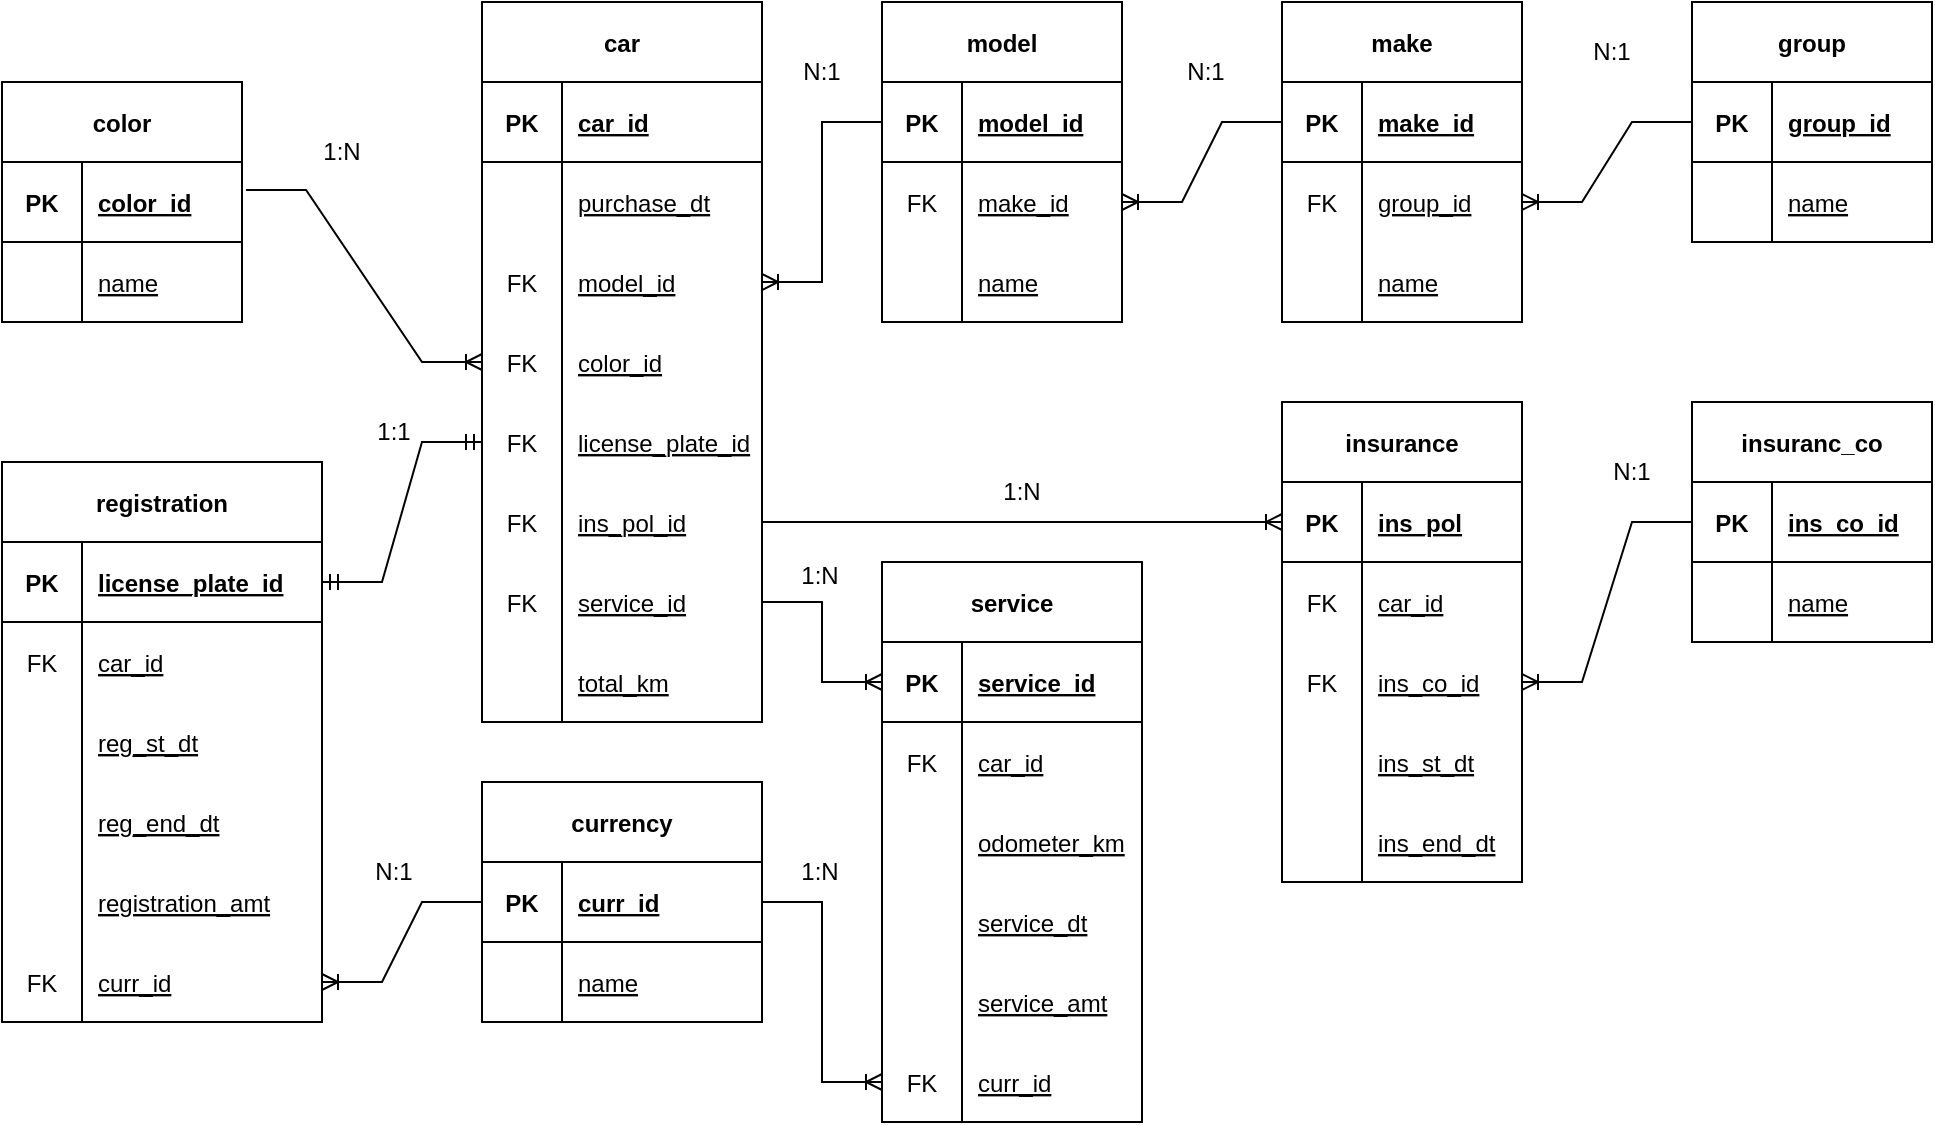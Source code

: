 <mxfile version="20.8.10" type="device"><diagram id="R2lEEEUBdFMjLlhIrx00" name="Page-1"><mxGraphModel dx="2116" dy="743" grid="1" gridSize="10" guides="1" tooltips="1" connect="1" arrows="1" fold="1" page="1" pageScale="1" pageWidth="850" pageHeight="1100" math="0" shadow="0" extFonts="Permanent Marker^https://fonts.googleapis.com/css?family=Permanent+Marker"><root><mxCell id="0"/><mxCell id="1" parent="0"/><mxCell id="C-vyLk0tnHw3VtMMgP7b-23" value="group" style="shape=table;startSize=40;container=1;collapsible=1;childLayout=tableLayout;fixedRows=1;rowLines=0;fontStyle=1;align=center;resizeLast=1;" parent="1" vertex="1"><mxGeometry x="605" y="80" width="120" height="120" as="geometry"/></mxCell><mxCell id="C-vyLk0tnHw3VtMMgP7b-24" value="" style="shape=partialRectangle;collapsible=0;dropTarget=0;pointerEvents=0;fillColor=none;points=[[0,0.5],[1,0.5]];portConstraint=eastwest;top=0;left=0;right=0;bottom=1;" parent="C-vyLk0tnHw3VtMMgP7b-23" vertex="1"><mxGeometry y="40" width="120" height="40" as="geometry"/></mxCell><mxCell id="C-vyLk0tnHw3VtMMgP7b-25" value="PK" style="shape=partialRectangle;overflow=hidden;connectable=0;fillColor=none;top=0;left=0;bottom=0;right=0;fontStyle=1;" parent="C-vyLk0tnHw3VtMMgP7b-24" vertex="1"><mxGeometry width="40" height="40" as="geometry"><mxRectangle width="40" height="40" as="alternateBounds"/></mxGeometry></mxCell><mxCell id="C-vyLk0tnHw3VtMMgP7b-26" value="group_id" style="shape=partialRectangle;overflow=hidden;connectable=0;fillColor=none;top=0;left=0;bottom=0;right=0;align=left;spacingLeft=6;fontStyle=5;" parent="C-vyLk0tnHw3VtMMgP7b-24" vertex="1"><mxGeometry x="40" width="80" height="40" as="geometry"><mxRectangle width="80" height="40" as="alternateBounds"/></mxGeometry></mxCell><mxCell id="C-vyLk0tnHw3VtMMgP7b-27" value="" style="shape=partialRectangle;collapsible=0;dropTarget=0;pointerEvents=0;fillColor=none;points=[[0,0.5],[1,0.5]];portConstraint=eastwest;top=0;left=0;right=0;bottom=0;" parent="C-vyLk0tnHw3VtMMgP7b-23" vertex="1"><mxGeometry y="80" width="120" height="40" as="geometry"/></mxCell><mxCell id="C-vyLk0tnHw3VtMMgP7b-28" value="" style="shape=partialRectangle;overflow=hidden;connectable=0;fillColor=none;top=0;left=0;bottom=0;right=0;" parent="C-vyLk0tnHw3VtMMgP7b-27" vertex="1"><mxGeometry width="40" height="40" as="geometry"><mxRectangle width="40" height="40" as="alternateBounds"/></mxGeometry></mxCell><mxCell id="C-vyLk0tnHw3VtMMgP7b-29" value="name" style="shape=partialRectangle;overflow=hidden;connectable=0;fillColor=none;top=0;left=0;bottom=0;right=0;align=left;spacingLeft=6;fontStyle=4" parent="C-vyLk0tnHw3VtMMgP7b-27" vertex="1"><mxGeometry x="40" width="80" height="40" as="geometry"><mxRectangle width="80" height="40" as="alternateBounds"/></mxGeometry></mxCell><mxCell id="QWZ-Uw5zqldD0mxp8_eL-55" value="" style="edgeStyle=entityRelationEdgeStyle;fontSize=12;html=1;endArrow=ERoneToMany;rounded=0;exitX=0;exitY=0.5;exitDx=0;exitDy=0;entryX=1;entryY=0.5;entryDx=0;entryDy=0;" parent="1" source="C-vyLk0tnHw3VtMMgP7b-24" target="ANtzyYCCIGy4oz18xO5B-111" edge="1"><mxGeometry width="100" height="100" relative="1" as="geometry"><mxPoint x="375" y="20" as="sourcePoint"/><mxPoint x="315" y="-60" as="targetPoint"/></mxGeometry></mxCell><mxCell id="QWZ-Uw5zqldD0mxp8_eL-56" value="N:1" style="text;html=1;strokeColor=none;fillColor=none;align=center;verticalAlign=middle;whiteSpace=wrap;rounded=0;" parent="1" vertex="1"><mxGeometry x="535" y="90" width="60" height="30" as="geometry"/></mxCell><mxCell id="ANtzyYCCIGy4oz18xO5B-1" value="color" style="shape=table;startSize=40;container=1;collapsible=1;childLayout=tableLayout;fixedRows=1;rowLines=0;fontStyle=1;align=center;resizeLast=1;" vertex="1" parent="1"><mxGeometry x="-240" y="120" width="120" height="120" as="geometry"/></mxCell><mxCell id="ANtzyYCCIGy4oz18xO5B-2" value="" style="shape=partialRectangle;collapsible=0;dropTarget=0;pointerEvents=0;fillColor=none;points=[[0,0.5],[1,0.5]];portConstraint=eastwest;top=0;left=0;right=0;bottom=1;" vertex="1" parent="ANtzyYCCIGy4oz18xO5B-1"><mxGeometry y="40" width="120" height="40" as="geometry"/></mxCell><mxCell id="ANtzyYCCIGy4oz18xO5B-3" value="PK" style="shape=partialRectangle;overflow=hidden;connectable=0;fillColor=none;top=0;left=0;bottom=0;right=0;fontStyle=1;" vertex="1" parent="ANtzyYCCIGy4oz18xO5B-2"><mxGeometry width="40" height="40" as="geometry"><mxRectangle width="40" height="40" as="alternateBounds"/></mxGeometry></mxCell><mxCell id="ANtzyYCCIGy4oz18xO5B-4" value="color_id" style="shape=partialRectangle;overflow=hidden;connectable=0;fillColor=none;top=0;left=0;bottom=0;right=0;align=left;spacingLeft=6;fontStyle=5;" vertex="1" parent="ANtzyYCCIGy4oz18xO5B-2"><mxGeometry x="40" width="80" height="40" as="geometry"><mxRectangle width="80" height="40" as="alternateBounds"/></mxGeometry></mxCell><mxCell id="ANtzyYCCIGy4oz18xO5B-5" value="" style="shape=partialRectangle;collapsible=0;dropTarget=0;pointerEvents=0;fillColor=none;points=[[0,0.5],[1,0.5]];portConstraint=eastwest;top=0;left=0;right=0;bottom=0;" vertex="1" parent="ANtzyYCCIGy4oz18xO5B-1"><mxGeometry y="80" width="120" height="40" as="geometry"/></mxCell><mxCell id="ANtzyYCCIGy4oz18xO5B-6" value="" style="shape=partialRectangle;overflow=hidden;connectable=0;fillColor=none;top=0;left=0;bottom=0;right=0;" vertex="1" parent="ANtzyYCCIGy4oz18xO5B-5"><mxGeometry width="40" height="40" as="geometry"><mxRectangle width="40" height="40" as="alternateBounds"/></mxGeometry></mxCell><mxCell id="ANtzyYCCIGy4oz18xO5B-7" value="name" style="shape=partialRectangle;overflow=hidden;connectable=0;fillColor=none;top=0;left=0;bottom=0;right=0;align=left;spacingLeft=6;fontStyle=4" vertex="1" parent="ANtzyYCCIGy4oz18xO5B-5"><mxGeometry x="40" width="80" height="40" as="geometry"><mxRectangle width="80" height="40" as="alternateBounds"/></mxGeometry></mxCell><mxCell id="ANtzyYCCIGy4oz18xO5B-8" value="currency" style="shape=table;startSize=40;container=1;collapsible=1;childLayout=tableLayout;fixedRows=1;rowLines=0;fontStyle=1;align=center;resizeLast=1;" vertex="1" parent="1"><mxGeometry y="470" width="140" height="120" as="geometry"/></mxCell><mxCell id="ANtzyYCCIGy4oz18xO5B-9" value="" style="shape=partialRectangle;collapsible=0;dropTarget=0;pointerEvents=0;fillColor=none;points=[[0,0.5],[1,0.5]];portConstraint=eastwest;top=0;left=0;right=0;bottom=1;" vertex="1" parent="ANtzyYCCIGy4oz18xO5B-8"><mxGeometry y="40" width="140" height="40" as="geometry"/></mxCell><mxCell id="ANtzyYCCIGy4oz18xO5B-10" value="PK" style="shape=partialRectangle;overflow=hidden;connectable=0;fillColor=none;top=0;left=0;bottom=0;right=0;fontStyle=1;" vertex="1" parent="ANtzyYCCIGy4oz18xO5B-9"><mxGeometry width="40" height="40" as="geometry"><mxRectangle width="40" height="40" as="alternateBounds"/></mxGeometry></mxCell><mxCell id="ANtzyYCCIGy4oz18xO5B-11" value="curr_id" style="shape=partialRectangle;overflow=hidden;connectable=0;fillColor=none;top=0;left=0;bottom=0;right=0;align=left;spacingLeft=6;fontStyle=5;" vertex="1" parent="ANtzyYCCIGy4oz18xO5B-9"><mxGeometry x="40" width="100" height="40" as="geometry"><mxRectangle width="100" height="40" as="alternateBounds"/></mxGeometry></mxCell><mxCell id="ANtzyYCCIGy4oz18xO5B-12" value="" style="shape=partialRectangle;collapsible=0;dropTarget=0;pointerEvents=0;fillColor=none;points=[[0,0.5],[1,0.5]];portConstraint=eastwest;top=0;left=0;right=0;bottom=0;" vertex="1" parent="ANtzyYCCIGy4oz18xO5B-8"><mxGeometry y="80" width="140" height="40" as="geometry"/></mxCell><mxCell id="ANtzyYCCIGy4oz18xO5B-13" value="" style="shape=partialRectangle;overflow=hidden;connectable=0;fillColor=none;top=0;left=0;bottom=0;right=0;" vertex="1" parent="ANtzyYCCIGy4oz18xO5B-12"><mxGeometry width="40" height="40" as="geometry"><mxRectangle width="40" height="40" as="alternateBounds"/></mxGeometry></mxCell><mxCell id="ANtzyYCCIGy4oz18xO5B-14" value="name" style="shape=partialRectangle;overflow=hidden;connectable=0;fillColor=none;top=0;left=0;bottom=0;right=0;align=left;spacingLeft=6;fontStyle=4" vertex="1" parent="ANtzyYCCIGy4oz18xO5B-12"><mxGeometry x="40" width="100" height="40" as="geometry"><mxRectangle width="100" height="40" as="alternateBounds"/></mxGeometry></mxCell><mxCell id="ANtzyYCCIGy4oz18xO5B-15" value="service" style="shape=table;startSize=40;container=1;collapsible=1;childLayout=tableLayout;fixedRows=1;rowLines=0;fontStyle=1;align=center;resizeLast=1;" vertex="1" parent="1"><mxGeometry x="200" y="360" width="130" height="280" as="geometry"/></mxCell><mxCell id="ANtzyYCCIGy4oz18xO5B-16" value="" style="shape=partialRectangle;collapsible=0;dropTarget=0;pointerEvents=0;fillColor=none;points=[[0,0.5],[1,0.5]];portConstraint=eastwest;top=0;left=0;right=0;bottom=1;" vertex="1" parent="ANtzyYCCIGy4oz18xO5B-15"><mxGeometry y="40" width="130" height="40" as="geometry"/></mxCell><mxCell id="ANtzyYCCIGy4oz18xO5B-17" value="PK" style="shape=partialRectangle;overflow=hidden;connectable=0;fillColor=none;top=0;left=0;bottom=0;right=0;fontStyle=1;" vertex="1" parent="ANtzyYCCIGy4oz18xO5B-16"><mxGeometry width="40" height="40" as="geometry"><mxRectangle width="40" height="40" as="alternateBounds"/></mxGeometry></mxCell><mxCell id="ANtzyYCCIGy4oz18xO5B-18" value="service_id" style="shape=partialRectangle;overflow=hidden;connectable=0;fillColor=none;top=0;left=0;bottom=0;right=0;align=left;spacingLeft=6;fontStyle=5;" vertex="1" parent="ANtzyYCCIGy4oz18xO5B-16"><mxGeometry x="40" width="90" height="40" as="geometry"><mxRectangle width="90" height="40" as="alternateBounds"/></mxGeometry></mxCell><mxCell id="ANtzyYCCIGy4oz18xO5B-19" value="" style="shape=partialRectangle;collapsible=0;dropTarget=0;pointerEvents=0;fillColor=none;points=[[0,0.5],[1,0.5]];portConstraint=eastwest;top=0;left=0;right=0;bottom=0;" vertex="1" parent="ANtzyYCCIGy4oz18xO5B-15"><mxGeometry y="80" width="130" height="40" as="geometry"/></mxCell><mxCell id="ANtzyYCCIGy4oz18xO5B-20" value="FK" style="shape=partialRectangle;overflow=hidden;connectable=0;fillColor=none;top=0;left=0;bottom=0;right=0;" vertex="1" parent="ANtzyYCCIGy4oz18xO5B-19"><mxGeometry width="40" height="40" as="geometry"><mxRectangle width="40" height="40" as="alternateBounds"/></mxGeometry></mxCell><mxCell id="ANtzyYCCIGy4oz18xO5B-21" value="car_id" style="shape=partialRectangle;overflow=hidden;connectable=0;fillColor=none;top=0;left=0;bottom=0;right=0;align=left;spacingLeft=6;fontStyle=4" vertex="1" parent="ANtzyYCCIGy4oz18xO5B-19"><mxGeometry x="40" width="90" height="40" as="geometry"><mxRectangle width="90" height="40" as="alternateBounds"/></mxGeometry></mxCell><mxCell id="ANtzyYCCIGy4oz18xO5B-22" value="" style="shape=partialRectangle;collapsible=0;dropTarget=0;pointerEvents=0;fillColor=none;points=[[0,0.5],[1,0.5]];portConstraint=eastwest;top=0;left=0;right=0;bottom=0;" vertex="1" parent="ANtzyYCCIGy4oz18xO5B-15"><mxGeometry y="120" width="130" height="40" as="geometry"/></mxCell><mxCell id="ANtzyYCCIGy4oz18xO5B-23" value="" style="shape=partialRectangle;overflow=hidden;connectable=0;fillColor=none;top=0;left=0;bottom=0;right=0;" vertex="1" parent="ANtzyYCCIGy4oz18xO5B-22"><mxGeometry width="40" height="40" as="geometry"><mxRectangle width="40" height="40" as="alternateBounds"/></mxGeometry></mxCell><mxCell id="ANtzyYCCIGy4oz18xO5B-24" value="odometer_km" style="shape=partialRectangle;overflow=hidden;connectable=0;fillColor=none;top=0;left=0;bottom=0;right=0;align=left;spacingLeft=6;fontStyle=4" vertex="1" parent="ANtzyYCCIGy4oz18xO5B-22"><mxGeometry x="40" width="90" height="40" as="geometry"><mxRectangle width="90" height="40" as="alternateBounds"/></mxGeometry></mxCell><mxCell id="ANtzyYCCIGy4oz18xO5B-25" value="" style="shape=partialRectangle;collapsible=0;dropTarget=0;pointerEvents=0;fillColor=none;points=[[0,0.5],[1,0.5]];portConstraint=eastwest;top=0;left=0;right=0;bottom=0;" vertex="1" parent="ANtzyYCCIGy4oz18xO5B-15"><mxGeometry y="160" width="130" height="40" as="geometry"/></mxCell><mxCell id="ANtzyYCCIGy4oz18xO5B-26" value="" style="shape=partialRectangle;overflow=hidden;connectable=0;fillColor=none;top=0;left=0;bottom=0;right=0;" vertex="1" parent="ANtzyYCCIGy4oz18xO5B-25"><mxGeometry width="40" height="40" as="geometry"><mxRectangle width="40" height="40" as="alternateBounds"/></mxGeometry></mxCell><mxCell id="ANtzyYCCIGy4oz18xO5B-27" value="service_dt" style="shape=partialRectangle;overflow=hidden;connectable=0;fillColor=none;top=0;left=0;bottom=0;right=0;align=left;spacingLeft=6;fontStyle=4" vertex="1" parent="ANtzyYCCIGy4oz18xO5B-25"><mxGeometry x="40" width="90" height="40" as="geometry"><mxRectangle width="90" height="40" as="alternateBounds"/></mxGeometry></mxCell><mxCell id="ANtzyYCCIGy4oz18xO5B-41" value="" style="shape=partialRectangle;collapsible=0;dropTarget=0;pointerEvents=0;fillColor=none;points=[[0,0.5],[1,0.5]];portConstraint=eastwest;top=0;left=0;right=0;bottom=0;" vertex="1" parent="ANtzyYCCIGy4oz18xO5B-15"><mxGeometry y="200" width="130" height="40" as="geometry"/></mxCell><mxCell id="ANtzyYCCIGy4oz18xO5B-42" value="" style="shape=partialRectangle;overflow=hidden;connectable=0;fillColor=none;top=0;left=0;bottom=0;right=0;" vertex="1" parent="ANtzyYCCIGy4oz18xO5B-41"><mxGeometry width="40" height="40" as="geometry"><mxRectangle width="40" height="40" as="alternateBounds"/></mxGeometry></mxCell><mxCell id="ANtzyYCCIGy4oz18xO5B-43" value="service_amt" style="shape=partialRectangle;overflow=hidden;connectable=0;fillColor=none;top=0;left=0;bottom=0;right=0;align=left;spacingLeft=6;fontStyle=4" vertex="1" parent="ANtzyYCCIGy4oz18xO5B-41"><mxGeometry x="40" width="90" height="40" as="geometry"><mxRectangle width="90" height="40" as="alternateBounds"/></mxGeometry></mxCell><mxCell id="ANtzyYCCIGy4oz18xO5B-60" value="" style="shape=partialRectangle;collapsible=0;dropTarget=0;pointerEvents=0;fillColor=none;points=[[0,0.5],[1,0.5]];portConstraint=eastwest;top=0;left=0;right=0;bottom=0;" vertex="1" parent="ANtzyYCCIGy4oz18xO5B-15"><mxGeometry y="240" width="130" height="40" as="geometry"/></mxCell><mxCell id="ANtzyYCCIGy4oz18xO5B-61" value="FK" style="shape=partialRectangle;overflow=hidden;connectable=0;fillColor=none;top=0;left=0;bottom=0;right=0;" vertex="1" parent="ANtzyYCCIGy4oz18xO5B-60"><mxGeometry width="40" height="40" as="geometry"><mxRectangle width="40" height="40" as="alternateBounds"/></mxGeometry></mxCell><mxCell id="ANtzyYCCIGy4oz18xO5B-62" value="curr_id" style="shape=partialRectangle;overflow=hidden;connectable=0;fillColor=none;top=0;left=0;bottom=0;right=0;align=left;spacingLeft=6;fontStyle=4" vertex="1" parent="ANtzyYCCIGy4oz18xO5B-60"><mxGeometry x="40" width="90" height="40" as="geometry"><mxRectangle width="90" height="40" as="alternateBounds"/></mxGeometry></mxCell><mxCell id="ANtzyYCCIGy4oz18xO5B-63" value="car" style="shape=table;startSize=40;container=1;collapsible=1;childLayout=tableLayout;fixedRows=1;rowLines=0;fontStyle=1;align=center;resizeLast=1;" vertex="1" parent="1"><mxGeometry y="80" width="140" height="360" as="geometry"/></mxCell><mxCell id="ANtzyYCCIGy4oz18xO5B-64" value="" style="shape=partialRectangle;collapsible=0;dropTarget=0;pointerEvents=0;fillColor=none;points=[[0,0.5],[1,0.5]];portConstraint=eastwest;top=0;left=0;right=0;bottom=1;" vertex="1" parent="ANtzyYCCIGy4oz18xO5B-63"><mxGeometry y="40" width="140" height="40" as="geometry"/></mxCell><mxCell id="ANtzyYCCIGy4oz18xO5B-65" value="PK" style="shape=partialRectangle;overflow=hidden;connectable=0;fillColor=none;top=0;left=0;bottom=0;right=0;fontStyle=1;" vertex="1" parent="ANtzyYCCIGy4oz18xO5B-64"><mxGeometry width="40" height="40" as="geometry"><mxRectangle width="40" height="40" as="alternateBounds"/></mxGeometry></mxCell><mxCell id="ANtzyYCCIGy4oz18xO5B-66" value="car_id" style="shape=partialRectangle;overflow=hidden;connectable=0;fillColor=none;top=0;left=0;bottom=0;right=0;align=left;spacingLeft=6;fontStyle=5;" vertex="1" parent="ANtzyYCCIGy4oz18xO5B-64"><mxGeometry x="40" width="100" height="40" as="geometry"><mxRectangle width="100" height="40" as="alternateBounds"/></mxGeometry></mxCell><mxCell id="ANtzyYCCIGy4oz18xO5B-67" value="" style="shape=partialRectangle;collapsible=0;dropTarget=0;pointerEvents=0;fillColor=none;points=[[0,0.5],[1,0.5]];portConstraint=eastwest;top=0;left=0;right=0;bottom=0;" vertex="1" parent="ANtzyYCCIGy4oz18xO5B-63"><mxGeometry y="80" width="140" height="40" as="geometry"/></mxCell><mxCell id="ANtzyYCCIGy4oz18xO5B-68" value="" style="shape=partialRectangle;overflow=hidden;connectable=0;fillColor=none;top=0;left=0;bottom=0;right=0;" vertex="1" parent="ANtzyYCCIGy4oz18xO5B-67"><mxGeometry width="40" height="40" as="geometry"><mxRectangle width="40" height="40" as="alternateBounds"/></mxGeometry></mxCell><mxCell id="ANtzyYCCIGy4oz18xO5B-69" value="purchase_dt" style="shape=partialRectangle;overflow=hidden;connectable=0;fillColor=none;top=0;left=0;bottom=0;right=0;align=left;spacingLeft=6;fontStyle=4" vertex="1" parent="ANtzyYCCIGy4oz18xO5B-67"><mxGeometry x="40" width="100" height="40" as="geometry"><mxRectangle width="100" height="40" as="alternateBounds"/></mxGeometry></mxCell><mxCell id="ANtzyYCCIGy4oz18xO5B-70" value="" style="shape=partialRectangle;collapsible=0;dropTarget=0;pointerEvents=0;fillColor=none;points=[[0,0.5],[1,0.5]];portConstraint=eastwest;top=0;left=0;right=0;bottom=0;" vertex="1" parent="ANtzyYCCIGy4oz18xO5B-63"><mxGeometry y="120" width="140" height="40" as="geometry"/></mxCell><mxCell id="ANtzyYCCIGy4oz18xO5B-71" value="FK" style="shape=partialRectangle;overflow=hidden;connectable=0;fillColor=none;top=0;left=0;bottom=0;right=0;" vertex="1" parent="ANtzyYCCIGy4oz18xO5B-70"><mxGeometry width="40" height="40" as="geometry"><mxRectangle width="40" height="40" as="alternateBounds"/></mxGeometry></mxCell><mxCell id="ANtzyYCCIGy4oz18xO5B-72" value="model_id" style="shape=partialRectangle;overflow=hidden;connectable=0;fillColor=none;top=0;left=0;bottom=0;right=0;align=left;spacingLeft=6;fontStyle=4" vertex="1" parent="ANtzyYCCIGy4oz18xO5B-70"><mxGeometry x="40" width="100" height="40" as="geometry"><mxRectangle width="100" height="40" as="alternateBounds"/></mxGeometry></mxCell><mxCell id="ANtzyYCCIGy4oz18xO5B-73" value="" style="shape=partialRectangle;collapsible=0;dropTarget=0;pointerEvents=0;fillColor=none;points=[[0,0.5],[1,0.5]];portConstraint=eastwest;top=0;left=0;right=0;bottom=0;" vertex="1" parent="ANtzyYCCIGy4oz18xO5B-63"><mxGeometry y="160" width="140" height="40" as="geometry"/></mxCell><mxCell id="ANtzyYCCIGy4oz18xO5B-74" value="FK" style="shape=partialRectangle;overflow=hidden;connectable=0;fillColor=none;top=0;left=0;bottom=0;right=0;" vertex="1" parent="ANtzyYCCIGy4oz18xO5B-73"><mxGeometry width="40" height="40" as="geometry"><mxRectangle width="40" height="40" as="alternateBounds"/></mxGeometry></mxCell><mxCell id="ANtzyYCCIGy4oz18xO5B-75" value="color_id" style="shape=partialRectangle;overflow=hidden;connectable=0;fillColor=none;top=0;left=0;bottom=0;right=0;align=left;spacingLeft=6;fontStyle=4" vertex="1" parent="ANtzyYCCIGy4oz18xO5B-73"><mxGeometry x="40" width="100" height="40" as="geometry"><mxRectangle width="100" height="40" as="alternateBounds"/></mxGeometry></mxCell><mxCell id="ANtzyYCCIGy4oz18xO5B-76" value="" style="shape=partialRectangle;collapsible=0;dropTarget=0;pointerEvents=0;fillColor=none;points=[[0,0.5],[1,0.5]];portConstraint=eastwest;top=0;left=0;right=0;bottom=0;" vertex="1" parent="ANtzyYCCIGy4oz18xO5B-63"><mxGeometry y="200" width="140" height="40" as="geometry"/></mxCell><mxCell id="ANtzyYCCIGy4oz18xO5B-77" value="FK" style="shape=partialRectangle;overflow=hidden;connectable=0;fillColor=none;top=0;left=0;bottom=0;right=0;" vertex="1" parent="ANtzyYCCIGy4oz18xO5B-76"><mxGeometry width="40" height="40" as="geometry"><mxRectangle width="40" height="40" as="alternateBounds"/></mxGeometry></mxCell><mxCell id="ANtzyYCCIGy4oz18xO5B-78" value="license_plate_id" style="shape=partialRectangle;overflow=hidden;connectable=0;fillColor=none;top=0;left=0;bottom=0;right=0;align=left;spacingLeft=6;fontStyle=4" vertex="1" parent="ANtzyYCCIGy4oz18xO5B-76"><mxGeometry x="40" width="100" height="40" as="geometry"><mxRectangle width="100" height="40" as="alternateBounds"/></mxGeometry></mxCell><mxCell id="ANtzyYCCIGy4oz18xO5B-79" value="" style="shape=partialRectangle;collapsible=0;dropTarget=0;pointerEvents=0;fillColor=none;points=[[0,0.5],[1,0.5]];portConstraint=eastwest;top=0;left=0;right=0;bottom=0;" vertex="1" parent="ANtzyYCCIGy4oz18xO5B-63"><mxGeometry y="240" width="140" height="40" as="geometry"/></mxCell><mxCell id="ANtzyYCCIGy4oz18xO5B-80" value="FK" style="shape=partialRectangle;overflow=hidden;connectable=0;fillColor=none;top=0;left=0;bottom=0;right=0;" vertex="1" parent="ANtzyYCCIGy4oz18xO5B-79"><mxGeometry width="40" height="40" as="geometry"><mxRectangle width="40" height="40" as="alternateBounds"/></mxGeometry></mxCell><mxCell id="ANtzyYCCIGy4oz18xO5B-81" value="ins_pol_id" style="shape=partialRectangle;overflow=hidden;connectable=0;fillColor=none;top=0;left=0;bottom=0;right=0;align=left;spacingLeft=6;fontStyle=4" vertex="1" parent="ANtzyYCCIGy4oz18xO5B-79"><mxGeometry x="40" width="100" height="40" as="geometry"><mxRectangle width="100" height="40" as="alternateBounds"/></mxGeometry></mxCell><mxCell id="ANtzyYCCIGy4oz18xO5B-82" value="" style="shape=partialRectangle;collapsible=0;dropTarget=0;pointerEvents=0;fillColor=none;points=[[0,0.5],[1,0.5]];portConstraint=eastwest;top=0;left=0;right=0;bottom=0;" vertex="1" parent="ANtzyYCCIGy4oz18xO5B-63"><mxGeometry y="280" width="140" height="40" as="geometry"/></mxCell><mxCell id="ANtzyYCCIGy4oz18xO5B-83" value="FK" style="shape=partialRectangle;overflow=hidden;connectable=0;fillColor=none;top=0;left=0;bottom=0;right=0;" vertex="1" parent="ANtzyYCCIGy4oz18xO5B-82"><mxGeometry width="40" height="40" as="geometry"><mxRectangle width="40" height="40" as="alternateBounds"/></mxGeometry></mxCell><mxCell id="ANtzyYCCIGy4oz18xO5B-84" value="service_id" style="shape=partialRectangle;overflow=hidden;connectable=0;fillColor=none;top=0;left=0;bottom=0;right=0;align=left;spacingLeft=6;fontStyle=4" vertex="1" parent="ANtzyYCCIGy4oz18xO5B-82"><mxGeometry x="40" width="100" height="40" as="geometry"><mxRectangle width="100" height="40" as="alternateBounds"/></mxGeometry></mxCell><mxCell id="ANtzyYCCIGy4oz18xO5B-85" value="" style="shape=partialRectangle;collapsible=0;dropTarget=0;pointerEvents=0;fillColor=none;points=[[0,0.5],[1,0.5]];portConstraint=eastwest;top=0;left=0;right=0;bottom=0;" vertex="1" parent="ANtzyYCCIGy4oz18xO5B-63"><mxGeometry y="320" width="140" height="40" as="geometry"/></mxCell><mxCell id="ANtzyYCCIGy4oz18xO5B-86" value="" style="shape=partialRectangle;overflow=hidden;connectable=0;fillColor=none;top=0;left=0;bottom=0;right=0;" vertex="1" parent="ANtzyYCCIGy4oz18xO5B-85"><mxGeometry width="40" height="40" as="geometry"><mxRectangle width="40" height="40" as="alternateBounds"/></mxGeometry></mxCell><mxCell id="ANtzyYCCIGy4oz18xO5B-87" value="total_km" style="shape=partialRectangle;overflow=hidden;connectable=0;fillColor=none;top=0;left=0;bottom=0;right=0;align=left;spacingLeft=6;fontStyle=4" vertex="1" parent="ANtzyYCCIGy4oz18xO5B-85"><mxGeometry x="40" width="100" height="40" as="geometry"><mxRectangle width="100" height="40" as="alternateBounds"/></mxGeometry></mxCell><mxCell id="ANtzyYCCIGy4oz18xO5B-88" value="registration" style="shape=table;startSize=40;container=1;collapsible=1;childLayout=tableLayout;fixedRows=1;rowLines=0;fontStyle=1;align=center;resizeLast=1;" vertex="1" parent="1"><mxGeometry x="-240" y="310" width="160" height="280" as="geometry"/></mxCell><mxCell id="ANtzyYCCIGy4oz18xO5B-89" value="" style="shape=partialRectangle;collapsible=0;dropTarget=0;pointerEvents=0;fillColor=none;points=[[0,0.5],[1,0.5]];portConstraint=eastwest;top=0;left=0;right=0;bottom=1;" vertex="1" parent="ANtzyYCCIGy4oz18xO5B-88"><mxGeometry y="40" width="160" height="40" as="geometry"/></mxCell><mxCell id="ANtzyYCCIGy4oz18xO5B-90" value="PK" style="shape=partialRectangle;overflow=hidden;connectable=0;fillColor=none;top=0;left=0;bottom=0;right=0;fontStyle=1;" vertex="1" parent="ANtzyYCCIGy4oz18xO5B-89"><mxGeometry width="40" height="40" as="geometry"><mxRectangle width="40" height="40" as="alternateBounds"/></mxGeometry></mxCell><mxCell id="ANtzyYCCIGy4oz18xO5B-91" value="license_plate_id" style="shape=partialRectangle;overflow=hidden;connectable=0;fillColor=none;top=0;left=0;bottom=0;right=0;align=left;spacingLeft=6;fontStyle=5;" vertex="1" parent="ANtzyYCCIGy4oz18xO5B-89"><mxGeometry x="40" width="120" height="40" as="geometry"><mxRectangle width="120" height="40" as="alternateBounds"/></mxGeometry></mxCell><mxCell id="ANtzyYCCIGy4oz18xO5B-92" value="" style="shape=partialRectangle;collapsible=0;dropTarget=0;pointerEvents=0;fillColor=none;points=[[0,0.5],[1,0.5]];portConstraint=eastwest;top=0;left=0;right=0;bottom=0;" vertex="1" parent="ANtzyYCCIGy4oz18xO5B-88"><mxGeometry y="80" width="160" height="40" as="geometry"/></mxCell><mxCell id="ANtzyYCCIGy4oz18xO5B-93" value="FK" style="shape=partialRectangle;overflow=hidden;connectable=0;fillColor=none;top=0;left=0;bottom=0;right=0;" vertex="1" parent="ANtzyYCCIGy4oz18xO5B-92"><mxGeometry width="40" height="40" as="geometry"><mxRectangle width="40" height="40" as="alternateBounds"/></mxGeometry></mxCell><mxCell id="ANtzyYCCIGy4oz18xO5B-94" value="car_id" style="shape=partialRectangle;overflow=hidden;connectable=0;fillColor=none;top=0;left=0;bottom=0;right=0;align=left;spacingLeft=6;fontStyle=4" vertex="1" parent="ANtzyYCCIGy4oz18xO5B-92"><mxGeometry x="40" width="120" height="40" as="geometry"><mxRectangle width="120" height="40" as="alternateBounds"/></mxGeometry></mxCell><mxCell id="ANtzyYCCIGy4oz18xO5B-95" value="" style="shape=partialRectangle;collapsible=0;dropTarget=0;pointerEvents=0;fillColor=none;points=[[0,0.5],[1,0.5]];portConstraint=eastwest;top=0;left=0;right=0;bottom=0;" vertex="1" parent="ANtzyYCCIGy4oz18xO5B-88"><mxGeometry y="120" width="160" height="40" as="geometry"/></mxCell><mxCell id="ANtzyYCCIGy4oz18xO5B-96" value="" style="shape=partialRectangle;overflow=hidden;connectable=0;fillColor=none;top=0;left=0;bottom=0;right=0;" vertex="1" parent="ANtzyYCCIGy4oz18xO5B-95"><mxGeometry width="40" height="40" as="geometry"><mxRectangle width="40" height="40" as="alternateBounds"/></mxGeometry></mxCell><mxCell id="ANtzyYCCIGy4oz18xO5B-97" value="reg_st_dt" style="shape=partialRectangle;overflow=hidden;connectable=0;fillColor=none;top=0;left=0;bottom=0;right=0;align=left;spacingLeft=6;fontStyle=4" vertex="1" parent="ANtzyYCCIGy4oz18xO5B-95"><mxGeometry x="40" width="120" height="40" as="geometry"><mxRectangle width="120" height="40" as="alternateBounds"/></mxGeometry></mxCell><mxCell id="ANtzyYCCIGy4oz18xO5B-98" value="" style="shape=partialRectangle;collapsible=0;dropTarget=0;pointerEvents=0;fillColor=none;points=[[0,0.5],[1,0.5]];portConstraint=eastwest;top=0;left=0;right=0;bottom=0;" vertex="1" parent="ANtzyYCCIGy4oz18xO5B-88"><mxGeometry y="160" width="160" height="40" as="geometry"/></mxCell><mxCell id="ANtzyYCCIGy4oz18xO5B-99" value="" style="shape=partialRectangle;overflow=hidden;connectable=0;fillColor=none;top=0;left=0;bottom=0;right=0;" vertex="1" parent="ANtzyYCCIGy4oz18xO5B-98"><mxGeometry width="40" height="40" as="geometry"><mxRectangle width="40" height="40" as="alternateBounds"/></mxGeometry></mxCell><mxCell id="ANtzyYCCIGy4oz18xO5B-100" value="reg_end_dt" style="shape=partialRectangle;overflow=hidden;connectable=0;fillColor=none;top=0;left=0;bottom=0;right=0;align=left;spacingLeft=6;fontStyle=4" vertex="1" parent="ANtzyYCCIGy4oz18xO5B-98"><mxGeometry x="40" width="120" height="40" as="geometry"><mxRectangle width="120" height="40" as="alternateBounds"/></mxGeometry></mxCell><mxCell id="ANtzyYCCIGy4oz18xO5B-101" value="" style="shape=partialRectangle;collapsible=0;dropTarget=0;pointerEvents=0;fillColor=none;points=[[0,0.5],[1,0.5]];portConstraint=eastwest;top=0;left=0;right=0;bottom=0;" vertex="1" parent="ANtzyYCCIGy4oz18xO5B-88"><mxGeometry y="200" width="160" height="40" as="geometry"/></mxCell><mxCell id="ANtzyYCCIGy4oz18xO5B-102" value="" style="shape=partialRectangle;overflow=hidden;connectable=0;fillColor=none;top=0;left=0;bottom=0;right=0;" vertex="1" parent="ANtzyYCCIGy4oz18xO5B-101"><mxGeometry width="40" height="40" as="geometry"><mxRectangle width="40" height="40" as="alternateBounds"/></mxGeometry></mxCell><mxCell id="ANtzyYCCIGy4oz18xO5B-103" value="registration_amt" style="shape=partialRectangle;overflow=hidden;connectable=0;fillColor=none;top=0;left=0;bottom=0;right=0;align=left;spacingLeft=6;fontStyle=4" vertex="1" parent="ANtzyYCCIGy4oz18xO5B-101"><mxGeometry x="40" width="120" height="40" as="geometry"><mxRectangle width="120" height="40" as="alternateBounds"/></mxGeometry></mxCell><mxCell id="ANtzyYCCIGy4oz18xO5B-104" value="" style="shape=partialRectangle;collapsible=0;dropTarget=0;pointerEvents=0;fillColor=none;points=[[0,0.5],[1,0.5]];portConstraint=eastwest;top=0;left=0;right=0;bottom=0;" vertex="1" parent="ANtzyYCCIGy4oz18xO5B-88"><mxGeometry y="240" width="160" height="40" as="geometry"/></mxCell><mxCell id="ANtzyYCCIGy4oz18xO5B-105" value="FK" style="shape=partialRectangle;overflow=hidden;connectable=0;fillColor=none;top=0;left=0;bottom=0;right=0;" vertex="1" parent="ANtzyYCCIGy4oz18xO5B-104"><mxGeometry width="40" height="40" as="geometry"><mxRectangle width="40" height="40" as="alternateBounds"/></mxGeometry></mxCell><mxCell id="ANtzyYCCIGy4oz18xO5B-106" value="curr_id" style="shape=partialRectangle;overflow=hidden;connectable=0;fillColor=none;top=0;left=0;bottom=0;right=0;align=left;spacingLeft=6;fontStyle=4" vertex="1" parent="ANtzyYCCIGy4oz18xO5B-104"><mxGeometry x="40" width="120" height="40" as="geometry"><mxRectangle width="120" height="40" as="alternateBounds"/></mxGeometry></mxCell><mxCell id="ANtzyYCCIGy4oz18xO5B-107" value="make" style="shape=table;startSize=40;container=1;collapsible=1;childLayout=tableLayout;fixedRows=1;rowLines=0;fontStyle=1;align=center;resizeLast=1;" vertex="1" parent="1"><mxGeometry x="400" y="80" width="120" height="160" as="geometry"/></mxCell><mxCell id="ANtzyYCCIGy4oz18xO5B-108" value="" style="shape=partialRectangle;collapsible=0;dropTarget=0;pointerEvents=0;fillColor=none;points=[[0,0.5],[1,0.5]];portConstraint=eastwest;top=0;left=0;right=0;bottom=1;" vertex="1" parent="ANtzyYCCIGy4oz18xO5B-107"><mxGeometry y="40" width="120" height="40" as="geometry"/></mxCell><mxCell id="ANtzyYCCIGy4oz18xO5B-109" value="PK" style="shape=partialRectangle;overflow=hidden;connectable=0;fillColor=none;top=0;left=0;bottom=0;right=0;fontStyle=1;" vertex="1" parent="ANtzyYCCIGy4oz18xO5B-108"><mxGeometry width="40" height="40" as="geometry"><mxRectangle width="40" height="40" as="alternateBounds"/></mxGeometry></mxCell><mxCell id="ANtzyYCCIGy4oz18xO5B-110" value="make_id" style="shape=partialRectangle;overflow=hidden;connectable=0;fillColor=none;top=0;left=0;bottom=0;right=0;align=left;spacingLeft=6;fontStyle=5;" vertex="1" parent="ANtzyYCCIGy4oz18xO5B-108"><mxGeometry x="40" width="80" height="40" as="geometry"><mxRectangle width="80" height="40" as="alternateBounds"/></mxGeometry></mxCell><mxCell id="ANtzyYCCIGy4oz18xO5B-111" value="" style="shape=partialRectangle;collapsible=0;dropTarget=0;pointerEvents=0;fillColor=none;points=[[0,0.5],[1,0.5]];portConstraint=eastwest;top=0;left=0;right=0;bottom=0;" vertex="1" parent="ANtzyYCCIGy4oz18xO5B-107"><mxGeometry y="80" width="120" height="40" as="geometry"/></mxCell><mxCell id="ANtzyYCCIGy4oz18xO5B-112" value="FK" style="shape=partialRectangle;overflow=hidden;connectable=0;fillColor=none;top=0;left=0;bottom=0;right=0;" vertex="1" parent="ANtzyYCCIGy4oz18xO5B-111"><mxGeometry width="40" height="40" as="geometry"><mxRectangle width="40" height="40" as="alternateBounds"/></mxGeometry></mxCell><mxCell id="ANtzyYCCIGy4oz18xO5B-113" value="group_id" style="shape=partialRectangle;overflow=hidden;connectable=0;fillColor=none;top=0;left=0;bottom=0;right=0;align=left;spacingLeft=6;fontStyle=4" vertex="1" parent="ANtzyYCCIGy4oz18xO5B-111"><mxGeometry x="40" width="80" height="40" as="geometry"><mxRectangle width="80" height="40" as="alternateBounds"/></mxGeometry></mxCell><mxCell id="ANtzyYCCIGy4oz18xO5B-114" value="" style="shape=partialRectangle;collapsible=0;dropTarget=0;pointerEvents=0;fillColor=none;points=[[0,0.5],[1,0.5]];portConstraint=eastwest;top=0;left=0;right=0;bottom=0;" vertex="1" parent="ANtzyYCCIGy4oz18xO5B-107"><mxGeometry y="120" width="120" height="40" as="geometry"/></mxCell><mxCell id="ANtzyYCCIGy4oz18xO5B-115" value="" style="shape=partialRectangle;overflow=hidden;connectable=0;fillColor=none;top=0;left=0;bottom=0;right=0;" vertex="1" parent="ANtzyYCCIGy4oz18xO5B-114"><mxGeometry width="40" height="40" as="geometry"><mxRectangle width="40" height="40" as="alternateBounds"/></mxGeometry></mxCell><mxCell id="ANtzyYCCIGy4oz18xO5B-116" value="name" style="shape=partialRectangle;overflow=hidden;connectable=0;fillColor=none;top=0;left=0;bottom=0;right=0;align=left;spacingLeft=6;fontStyle=4" vertex="1" parent="ANtzyYCCIGy4oz18xO5B-114"><mxGeometry x="40" width="80" height="40" as="geometry"><mxRectangle width="80" height="40" as="alternateBounds"/></mxGeometry></mxCell><mxCell id="ANtzyYCCIGy4oz18xO5B-117" value="model" style="shape=table;startSize=40;container=1;collapsible=1;childLayout=tableLayout;fixedRows=1;rowLines=0;fontStyle=1;align=center;resizeLast=1;" vertex="1" parent="1"><mxGeometry x="200" y="80" width="120" height="160" as="geometry"/></mxCell><mxCell id="ANtzyYCCIGy4oz18xO5B-118" value="" style="shape=partialRectangle;collapsible=0;dropTarget=0;pointerEvents=0;fillColor=none;points=[[0,0.5],[1,0.5]];portConstraint=eastwest;top=0;left=0;right=0;bottom=1;" vertex="1" parent="ANtzyYCCIGy4oz18xO5B-117"><mxGeometry y="40" width="120" height="40" as="geometry"/></mxCell><mxCell id="ANtzyYCCIGy4oz18xO5B-119" value="PK" style="shape=partialRectangle;overflow=hidden;connectable=0;fillColor=none;top=0;left=0;bottom=0;right=0;fontStyle=1;" vertex="1" parent="ANtzyYCCIGy4oz18xO5B-118"><mxGeometry width="40" height="40" as="geometry"><mxRectangle width="40" height="40" as="alternateBounds"/></mxGeometry></mxCell><mxCell id="ANtzyYCCIGy4oz18xO5B-120" value="model_id" style="shape=partialRectangle;overflow=hidden;connectable=0;fillColor=none;top=0;left=0;bottom=0;right=0;align=left;spacingLeft=6;fontStyle=5;" vertex="1" parent="ANtzyYCCIGy4oz18xO5B-118"><mxGeometry x="40" width="80" height="40" as="geometry"><mxRectangle width="80" height="40" as="alternateBounds"/></mxGeometry></mxCell><mxCell id="ANtzyYCCIGy4oz18xO5B-121" value="" style="shape=partialRectangle;collapsible=0;dropTarget=0;pointerEvents=0;fillColor=none;points=[[0,0.5],[1,0.5]];portConstraint=eastwest;top=0;left=0;right=0;bottom=0;" vertex="1" parent="ANtzyYCCIGy4oz18xO5B-117"><mxGeometry y="80" width="120" height="40" as="geometry"/></mxCell><mxCell id="ANtzyYCCIGy4oz18xO5B-122" value="FK" style="shape=partialRectangle;overflow=hidden;connectable=0;fillColor=none;top=0;left=0;bottom=0;right=0;" vertex="1" parent="ANtzyYCCIGy4oz18xO5B-121"><mxGeometry width="40" height="40" as="geometry"><mxRectangle width="40" height="40" as="alternateBounds"/></mxGeometry></mxCell><mxCell id="ANtzyYCCIGy4oz18xO5B-123" value="make_id" style="shape=partialRectangle;overflow=hidden;connectable=0;fillColor=none;top=0;left=0;bottom=0;right=0;align=left;spacingLeft=6;fontStyle=4" vertex="1" parent="ANtzyYCCIGy4oz18xO5B-121"><mxGeometry x="40" width="80" height="40" as="geometry"><mxRectangle width="80" height="40" as="alternateBounds"/></mxGeometry></mxCell><mxCell id="ANtzyYCCIGy4oz18xO5B-124" value="" style="shape=partialRectangle;collapsible=0;dropTarget=0;pointerEvents=0;fillColor=none;points=[[0,0.5],[1,0.5]];portConstraint=eastwest;top=0;left=0;right=0;bottom=0;" vertex="1" parent="ANtzyYCCIGy4oz18xO5B-117"><mxGeometry y="120" width="120" height="40" as="geometry"/></mxCell><mxCell id="ANtzyYCCIGy4oz18xO5B-125" value="" style="shape=partialRectangle;overflow=hidden;connectable=0;fillColor=none;top=0;left=0;bottom=0;right=0;" vertex="1" parent="ANtzyYCCIGy4oz18xO5B-124"><mxGeometry width="40" height="40" as="geometry"><mxRectangle width="40" height="40" as="alternateBounds"/></mxGeometry></mxCell><mxCell id="ANtzyYCCIGy4oz18xO5B-126" value="name" style="shape=partialRectangle;overflow=hidden;connectable=0;fillColor=none;top=0;left=0;bottom=0;right=0;align=left;spacingLeft=6;fontStyle=4" vertex="1" parent="ANtzyYCCIGy4oz18xO5B-124"><mxGeometry x="40" width="80" height="40" as="geometry"><mxRectangle width="80" height="40" as="alternateBounds"/></mxGeometry></mxCell><mxCell id="ANtzyYCCIGy4oz18xO5B-127" value="" style="edgeStyle=entityRelationEdgeStyle;fontSize=12;html=1;endArrow=ERoneToMany;rounded=0;exitX=0;exitY=0.5;exitDx=0;exitDy=0;entryX=1;entryY=0.5;entryDx=0;entryDy=0;" edge="1" parent="1" source="ANtzyYCCIGy4oz18xO5B-108" target="ANtzyYCCIGy4oz18xO5B-121"><mxGeometry width="100" height="100" relative="1" as="geometry"><mxPoint x="615" y="150" as="sourcePoint"/><mxPoint x="530" y="190" as="targetPoint"/></mxGeometry></mxCell><mxCell id="ANtzyYCCIGy4oz18xO5B-128" value="N:1" style="text;html=1;strokeColor=none;fillColor=none;align=center;verticalAlign=middle;whiteSpace=wrap;rounded=0;" vertex="1" parent="1"><mxGeometry x="332" y="100" width="60" height="30" as="geometry"/></mxCell><mxCell id="ANtzyYCCIGy4oz18xO5B-129" value="" style="edgeStyle=entityRelationEdgeStyle;fontSize=12;html=1;endArrow=ERoneToMany;rounded=0;entryX=1;entryY=0.5;entryDx=0;entryDy=0;" edge="1" parent="1" source="ANtzyYCCIGy4oz18xO5B-118" target="ANtzyYCCIGy4oz18xO5B-70"><mxGeometry width="100" height="100" relative="1" as="geometry"><mxPoint x="410" y="150" as="sourcePoint"/><mxPoint x="330" y="190" as="targetPoint"/></mxGeometry></mxCell><mxCell id="ANtzyYCCIGy4oz18xO5B-130" value="" style="edgeStyle=entityRelationEdgeStyle;fontSize=12;html=1;endArrow=ERoneToMany;rounded=0;exitX=1.017;exitY=0.35;exitDx=0;exitDy=0;exitPerimeter=0;entryX=0;entryY=0.5;entryDx=0;entryDy=0;" edge="1" parent="1" source="ANtzyYCCIGy4oz18xO5B-2" target="ANtzyYCCIGy4oz18xO5B-73"><mxGeometry width="100" height="100" relative="1" as="geometry"><mxPoint x="420" y="160" as="sourcePoint"/><mxPoint x="-40" y="60" as="targetPoint"/></mxGeometry></mxCell><mxCell id="ANtzyYCCIGy4oz18xO5B-132" value="" style="edgeStyle=entityRelationEdgeStyle;fontSize=12;html=1;endArrow=ERmandOne;startArrow=ERmandOne;rounded=0;exitX=1;exitY=0.5;exitDx=0;exitDy=0;entryX=0;entryY=0.5;entryDx=0;entryDy=0;" edge="1" parent="1" source="ANtzyYCCIGy4oz18xO5B-89" target="ANtzyYCCIGy4oz18xO5B-76"><mxGeometry width="100" height="100" relative="1" as="geometry"><mxPoint x="300" y="370" as="sourcePoint"/><mxPoint x="400" y="270" as="targetPoint"/></mxGeometry></mxCell><mxCell id="ANtzyYCCIGy4oz18xO5B-133" value="" style="edgeStyle=entityRelationEdgeStyle;fontSize=12;html=1;endArrow=ERoneToMany;rounded=0;exitX=0;exitY=0.5;exitDx=0;exitDy=0;entryX=1;entryY=0.5;entryDx=0;entryDy=0;" edge="1" parent="1" source="ANtzyYCCIGy4oz18xO5B-9" target="ANtzyYCCIGy4oz18xO5B-104"><mxGeometry width="100" height="100" relative="1" as="geometry"><mxPoint x="440" y="180" as="sourcePoint"/><mxPoint x="360" y="220" as="targetPoint"/></mxGeometry></mxCell><mxCell id="ANtzyYCCIGy4oz18xO5B-134" value="" style="edgeStyle=entityRelationEdgeStyle;fontSize=12;html=1;endArrow=ERoneToMany;rounded=0;exitX=1;exitY=0.5;exitDx=0;exitDy=0;entryX=0;entryY=0.5;entryDx=0;entryDy=0;" edge="1" parent="1" source="ANtzyYCCIGy4oz18xO5B-9" target="ANtzyYCCIGy4oz18xO5B-60"><mxGeometry width="100" height="100" relative="1" as="geometry"><mxPoint x="10" y="540" as="sourcePoint"/><mxPoint x="-70" y="580" as="targetPoint"/></mxGeometry></mxCell><mxCell id="ANtzyYCCIGy4oz18xO5B-135" value="" style="edgeStyle=entityRelationEdgeStyle;fontSize=12;html=1;endArrow=ERoneToMany;rounded=0;exitX=1;exitY=0.5;exitDx=0;exitDy=0;entryX=0;entryY=0.5;entryDx=0;entryDy=0;" edge="1" parent="1" source="ANtzyYCCIGy4oz18xO5B-82" target="ANtzyYCCIGy4oz18xO5B-16"><mxGeometry width="100" height="100" relative="1" as="geometry"><mxPoint x="610" y="340" as="sourcePoint"/><mxPoint x="730" y="410" as="targetPoint"/></mxGeometry></mxCell><mxCell id="ANtzyYCCIGy4oz18xO5B-136" value="" style="edgeStyle=entityRelationEdgeStyle;fontSize=12;html=1;endArrow=ERoneToMany;rounded=0;exitX=0;exitY=0.5;exitDx=0;exitDy=0;entryX=1;entryY=0.5;entryDx=0;entryDy=0;" edge="1" parent="1" source="ANtzyYCCIGy4oz18xO5B-157" target="ANtzyYCCIGy4oz18xO5B-177"><mxGeometry width="100" height="100" relative="1" as="geometry"><mxPoint x="650" y="260" as="sourcePoint"/><mxPoint x="580" y="220" as="targetPoint"/></mxGeometry></mxCell><mxCell id="ANtzyYCCIGy4oz18xO5B-156" value="insuranc_co" style="shape=table;startSize=40;container=1;collapsible=1;childLayout=tableLayout;fixedRows=1;rowLines=0;fontStyle=1;align=center;resizeLast=1;" vertex="1" parent="1"><mxGeometry x="605" y="280" width="120" height="120" as="geometry"/></mxCell><mxCell id="ANtzyYCCIGy4oz18xO5B-157" value="" style="shape=partialRectangle;collapsible=0;dropTarget=0;pointerEvents=0;fillColor=none;points=[[0,0.5],[1,0.5]];portConstraint=eastwest;top=0;left=0;right=0;bottom=1;" vertex="1" parent="ANtzyYCCIGy4oz18xO5B-156"><mxGeometry y="40" width="120" height="40" as="geometry"/></mxCell><mxCell id="ANtzyYCCIGy4oz18xO5B-158" value="PK" style="shape=partialRectangle;overflow=hidden;connectable=0;fillColor=none;top=0;left=0;bottom=0;right=0;fontStyle=1;" vertex="1" parent="ANtzyYCCIGy4oz18xO5B-157"><mxGeometry width="40" height="40" as="geometry"><mxRectangle width="40" height="40" as="alternateBounds"/></mxGeometry></mxCell><mxCell id="ANtzyYCCIGy4oz18xO5B-159" value="ins_co_id" style="shape=partialRectangle;overflow=hidden;connectable=0;fillColor=none;top=0;left=0;bottom=0;right=0;align=left;spacingLeft=6;fontStyle=5;" vertex="1" parent="ANtzyYCCIGy4oz18xO5B-157"><mxGeometry x="40" width="80" height="40" as="geometry"><mxRectangle width="80" height="40" as="alternateBounds"/></mxGeometry></mxCell><mxCell id="ANtzyYCCIGy4oz18xO5B-160" value="" style="shape=partialRectangle;collapsible=0;dropTarget=0;pointerEvents=0;fillColor=none;points=[[0,0.5],[1,0.5]];portConstraint=eastwest;top=0;left=0;right=0;bottom=0;" vertex="1" parent="ANtzyYCCIGy4oz18xO5B-156"><mxGeometry y="80" width="120" height="40" as="geometry"/></mxCell><mxCell id="ANtzyYCCIGy4oz18xO5B-161" value="" style="shape=partialRectangle;overflow=hidden;connectable=0;fillColor=none;top=0;left=0;bottom=0;right=0;" vertex="1" parent="ANtzyYCCIGy4oz18xO5B-160"><mxGeometry width="40" height="40" as="geometry"><mxRectangle width="40" height="40" as="alternateBounds"/></mxGeometry></mxCell><mxCell id="ANtzyYCCIGy4oz18xO5B-162" value="name" style="shape=partialRectangle;overflow=hidden;connectable=0;fillColor=none;top=0;left=0;bottom=0;right=0;align=left;spacingLeft=6;fontStyle=4" vertex="1" parent="ANtzyYCCIGy4oz18xO5B-160"><mxGeometry x="40" width="80" height="40" as="geometry"><mxRectangle width="80" height="40" as="alternateBounds"/></mxGeometry></mxCell><mxCell id="ANtzyYCCIGy4oz18xO5B-163" value="" style="edgeStyle=entityRelationEdgeStyle;fontSize=12;html=1;endArrow=ERoneToMany;rounded=0;entryX=0;entryY=0.5;entryDx=0;entryDy=0;" edge="1" parent="1" source="ANtzyYCCIGy4oz18xO5B-79" target="ANtzyYCCIGy4oz18xO5B-171"><mxGeometry width="100" height="100" relative="1" as="geometry"><mxPoint x="645" y="500" as="sourcePoint"/><mxPoint x="550" y="430" as="targetPoint"/></mxGeometry></mxCell><mxCell id="ANtzyYCCIGy4oz18xO5B-164" value="N:1" style="text;html=1;strokeColor=none;fillColor=none;align=center;verticalAlign=middle;whiteSpace=wrap;rounded=0;" vertex="1" parent="1"><mxGeometry x="545" y="300" width="60" height="30" as="geometry"/></mxCell><mxCell id="ANtzyYCCIGy4oz18xO5B-165" value="1:N" style="text;html=1;strokeColor=none;fillColor=none;align=center;verticalAlign=middle;whiteSpace=wrap;rounded=0;" vertex="1" parent="1"><mxGeometry x="240" y="310" width="60" height="30" as="geometry"/></mxCell><mxCell id="ANtzyYCCIGy4oz18xO5B-166" value="N:1" style="text;html=1;strokeColor=none;fillColor=none;align=center;verticalAlign=middle;whiteSpace=wrap;rounded=0;" vertex="1" parent="1"><mxGeometry x="140" y="100" width="60" height="30" as="geometry"/></mxCell><mxCell id="ANtzyYCCIGy4oz18xO5B-167" value="1:N" style="text;html=1;strokeColor=none;fillColor=none;align=center;verticalAlign=middle;whiteSpace=wrap;rounded=0;" vertex="1" parent="1"><mxGeometry x="139" y="352" width="60" height="30" as="geometry"/></mxCell><mxCell id="ANtzyYCCIGy4oz18xO5B-168" value="1:N" style="text;html=1;strokeColor=none;fillColor=none;align=center;verticalAlign=middle;whiteSpace=wrap;rounded=0;" vertex="1" parent="1"><mxGeometry x="139" y="500" width="60" height="30" as="geometry"/></mxCell><mxCell id="ANtzyYCCIGy4oz18xO5B-169" value="N:1" style="text;html=1;strokeColor=none;fillColor=none;align=center;verticalAlign=middle;whiteSpace=wrap;rounded=0;" vertex="1" parent="1"><mxGeometry x="-74" y="500" width="60" height="30" as="geometry"/></mxCell><mxCell id="ANtzyYCCIGy4oz18xO5B-170" value="insurance" style="shape=table;startSize=40;container=1;collapsible=1;childLayout=tableLayout;fixedRows=1;rowLines=0;fontStyle=1;align=center;resizeLast=1;" vertex="1" parent="1"><mxGeometry x="400" y="280" width="120" height="240" as="geometry"/></mxCell><mxCell id="ANtzyYCCIGy4oz18xO5B-171" value="" style="shape=partialRectangle;collapsible=0;dropTarget=0;pointerEvents=0;fillColor=none;points=[[0,0.5],[1,0.5]];portConstraint=eastwest;top=0;left=0;right=0;bottom=1;" vertex="1" parent="ANtzyYCCIGy4oz18xO5B-170"><mxGeometry y="40" width="120" height="40" as="geometry"/></mxCell><mxCell id="ANtzyYCCIGy4oz18xO5B-172" value="PK" style="shape=partialRectangle;overflow=hidden;connectable=0;fillColor=none;top=0;left=0;bottom=0;right=0;fontStyle=1;" vertex="1" parent="ANtzyYCCIGy4oz18xO5B-171"><mxGeometry width="40" height="40" as="geometry"><mxRectangle width="40" height="40" as="alternateBounds"/></mxGeometry></mxCell><mxCell id="ANtzyYCCIGy4oz18xO5B-173" value="ins_pol" style="shape=partialRectangle;overflow=hidden;connectable=0;fillColor=none;top=0;left=0;bottom=0;right=0;align=left;spacingLeft=6;fontStyle=5;" vertex="1" parent="ANtzyYCCIGy4oz18xO5B-171"><mxGeometry x="40" width="80" height="40" as="geometry"><mxRectangle width="80" height="40" as="alternateBounds"/></mxGeometry></mxCell><mxCell id="ANtzyYCCIGy4oz18xO5B-174" value="" style="shape=partialRectangle;collapsible=0;dropTarget=0;pointerEvents=0;fillColor=none;points=[[0,0.5],[1,0.5]];portConstraint=eastwest;top=0;left=0;right=0;bottom=0;" vertex="1" parent="ANtzyYCCIGy4oz18xO5B-170"><mxGeometry y="80" width="120" height="40" as="geometry"/></mxCell><mxCell id="ANtzyYCCIGy4oz18xO5B-175" value="FK" style="shape=partialRectangle;overflow=hidden;connectable=0;fillColor=none;top=0;left=0;bottom=0;right=0;" vertex="1" parent="ANtzyYCCIGy4oz18xO5B-174"><mxGeometry width="40" height="40" as="geometry"><mxRectangle width="40" height="40" as="alternateBounds"/></mxGeometry></mxCell><mxCell id="ANtzyYCCIGy4oz18xO5B-176" value="car_id" style="shape=partialRectangle;overflow=hidden;connectable=0;fillColor=none;top=0;left=0;bottom=0;right=0;align=left;spacingLeft=6;fontStyle=4" vertex="1" parent="ANtzyYCCIGy4oz18xO5B-174"><mxGeometry x="40" width="80" height="40" as="geometry"><mxRectangle width="80" height="40" as="alternateBounds"/></mxGeometry></mxCell><mxCell id="ANtzyYCCIGy4oz18xO5B-177" value="" style="shape=partialRectangle;collapsible=0;dropTarget=0;pointerEvents=0;fillColor=none;points=[[0,0.5],[1,0.5]];portConstraint=eastwest;top=0;left=0;right=0;bottom=0;" vertex="1" parent="ANtzyYCCIGy4oz18xO5B-170"><mxGeometry y="120" width="120" height="40" as="geometry"/></mxCell><mxCell id="ANtzyYCCIGy4oz18xO5B-178" value="FK" style="shape=partialRectangle;overflow=hidden;connectable=0;fillColor=none;top=0;left=0;bottom=0;right=0;" vertex="1" parent="ANtzyYCCIGy4oz18xO5B-177"><mxGeometry width="40" height="40" as="geometry"><mxRectangle width="40" height="40" as="alternateBounds"/></mxGeometry></mxCell><mxCell id="ANtzyYCCIGy4oz18xO5B-179" value="ins_co_id" style="shape=partialRectangle;overflow=hidden;connectable=0;fillColor=none;top=0;left=0;bottom=0;right=0;align=left;spacingLeft=6;fontStyle=4" vertex="1" parent="ANtzyYCCIGy4oz18xO5B-177"><mxGeometry x="40" width="80" height="40" as="geometry"><mxRectangle width="80" height="40" as="alternateBounds"/></mxGeometry></mxCell><mxCell id="ANtzyYCCIGy4oz18xO5B-180" value="" style="shape=partialRectangle;collapsible=0;dropTarget=0;pointerEvents=0;fillColor=none;points=[[0,0.5],[1,0.5]];portConstraint=eastwest;top=0;left=0;right=0;bottom=0;" vertex="1" parent="ANtzyYCCIGy4oz18xO5B-170"><mxGeometry y="160" width="120" height="40" as="geometry"/></mxCell><mxCell id="ANtzyYCCIGy4oz18xO5B-181" value="" style="shape=partialRectangle;overflow=hidden;connectable=0;fillColor=none;top=0;left=0;bottom=0;right=0;" vertex="1" parent="ANtzyYCCIGy4oz18xO5B-180"><mxGeometry width="40" height="40" as="geometry"><mxRectangle width="40" height="40" as="alternateBounds"/></mxGeometry></mxCell><mxCell id="ANtzyYCCIGy4oz18xO5B-182" value="ins_st_dt" style="shape=partialRectangle;overflow=hidden;connectable=0;fillColor=none;top=0;left=0;bottom=0;right=0;align=left;spacingLeft=6;fontStyle=4" vertex="1" parent="ANtzyYCCIGy4oz18xO5B-180"><mxGeometry x="40" width="80" height="40" as="geometry"><mxRectangle width="80" height="40" as="alternateBounds"/></mxGeometry></mxCell><mxCell id="ANtzyYCCIGy4oz18xO5B-183" value="" style="shape=partialRectangle;collapsible=0;dropTarget=0;pointerEvents=0;fillColor=none;points=[[0,0.5],[1,0.5]];portConstraint=eastwest;top=0;left=0;right=0;bottom=0;" vertex="1" parent="ANtzyYCCIGy4oz18xO5B-170"><mxGeometry y="200" width="120" height="40" as="geometry"/></mxCell><mxCell id="ANtzyYCCIGy4oz18xO5B-184" value="" style="shape=partialRectangle;overflow=hidden;connectable=0;fillColor=none;top=0;left=0;bottom=0;right=0;" vertex="1" parent="ANtzyYCCIGy4oz18xO5B-183"><mxGeometry width="40" height="40" as="geometry"><mxRectangle width="40" height="40" as="alternateBounds"/></mxGeometry></mxCell><mxCell id="ANtzyYCCIGy4oz18xO5B-185" value="ins_end_dt" style="shape=partialRectangle;overflow=hidden;connectable=0;fillColor=none;top=0;left=0;bottom=0;right=0;align=left;spacingLeft=6;fontStyle=4" vertex="1" parent="ANtzyYCCIGy4oz18xO5B-183"><mxGeometry x="40" width="80" height="40" as="geometry"><mxRectangle width="80" height="40" as="alternateBounds"/></mxGeometry></mxCell><mxCell id="ANtzyYCCIGy4oz18xO5B-186" value="1:1" style="text;html=1;strokeColor=none;fillColor=none;align=center;verticalAlign=middle;whiteSpace=wrap;rounded=0;" vertex="1" parent="1"><mxGeometry x="-74" y="280" width="60" height="30" as="geometry"/></mxCell><mxCell id="ANtzyYCCIGy4oz18xO5B-187" value="1:N" style="text;html=1;strokeColor=none;fillColor=none;align=center;verticalAlign=middle;whiteSpace=wrap;rounded=0;" vertex="1" parent="1"><mxGeometry x="-100" y="140" width="60" height="30" as="geometry"/></mxCell></root></mxGraphModel></diagram></mxfile>